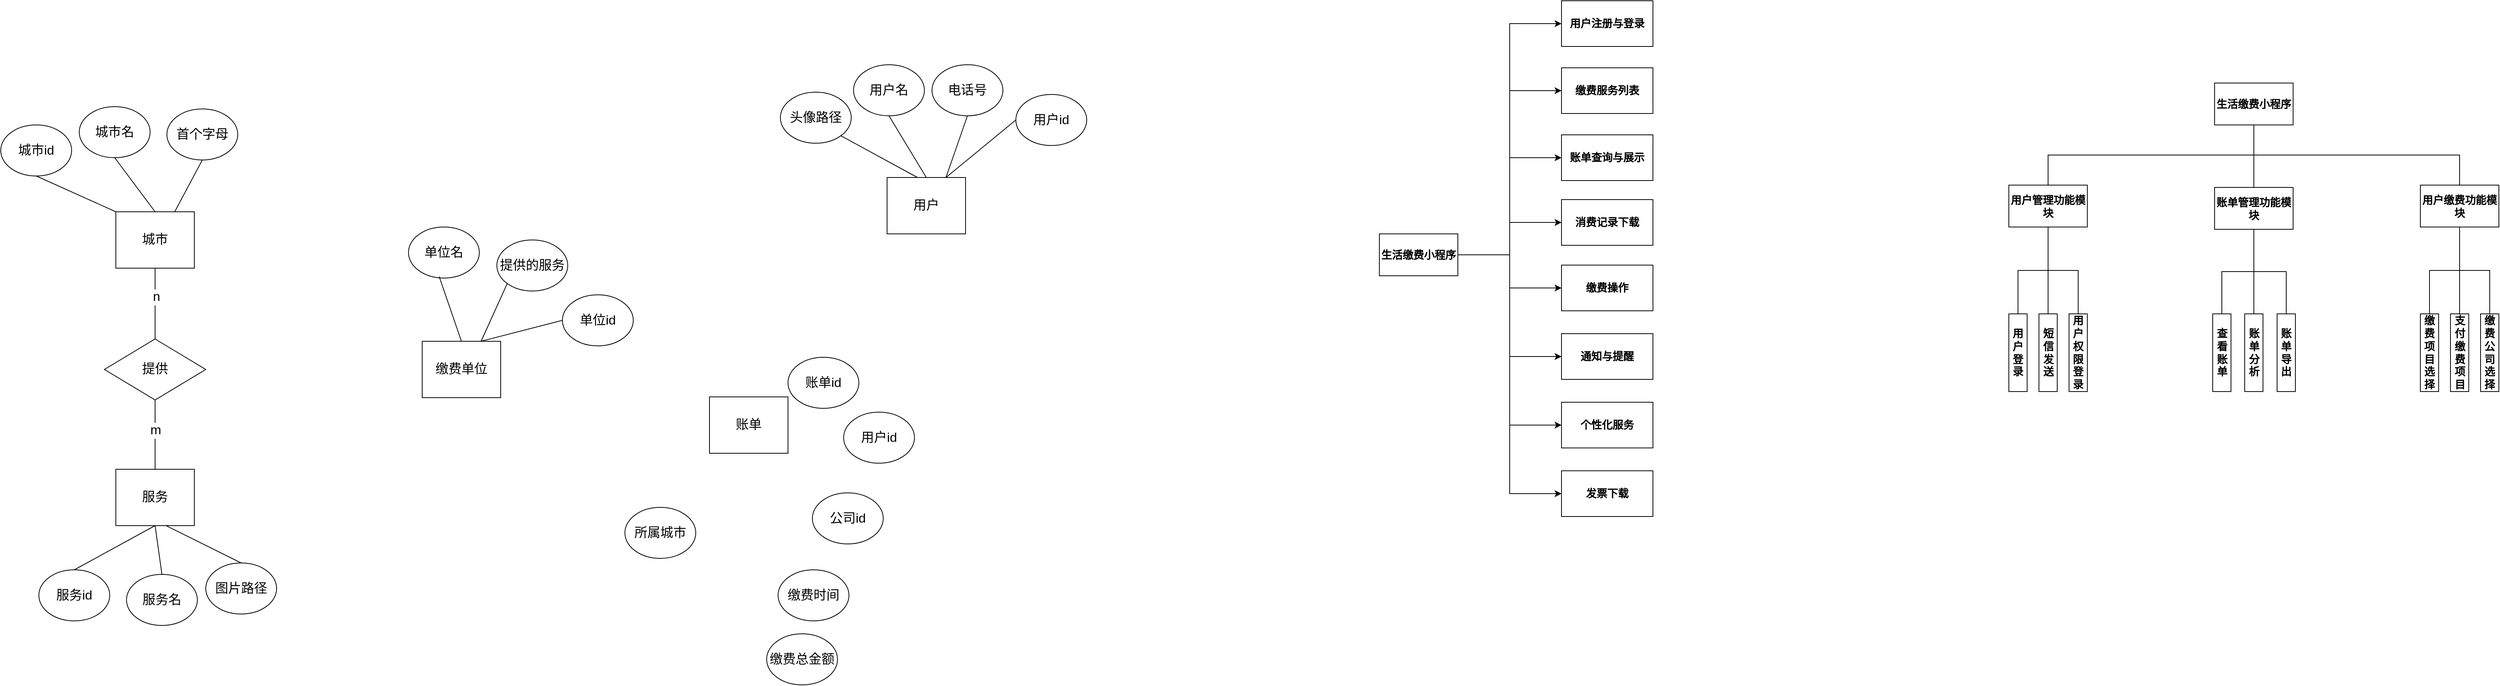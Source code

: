 <mxfile version="24.3.1" type="github">
  <diagram name="第 1 页" id="tUKBxdM7_xL5C1LiaCt_">
    <mxGraphModel dx="3901" dy="398" grid="0" gridSize="10" guides="1" tooltips="1" connect="1" arrows="1" fold="1" page="0" pageScale="1" pageWidth="827" pageHeight="1169" math="0" shadow="0">
      <root>
        <mxCell id="0" />
        <mxCell id="1" parent="0" />
        <mxCell id="L2CVsLjOSn7QCdIP_LNi-9" style="edgeStyle=orthogonalEdgeStyle;rounded=0;orthogonalLoop=1;jettySize=auto;html=1;entryX=0;entryY=0.5;entryDx=0;entryDy=0;" parent="1" source="L2CVsLjOSn7QCdIP_LNi-1" target="L2CVsLjOSn7QCdIP_LNi-2" edge="1">
          <mxGeometry relative="1" as="geometry" />
        </mxCell>
        <mxCell id="L2CVsLjOSn7QCdIP_LNi-10" style="edgeStyle=orthogonalEdgeStyle;rounded=0;orthogonalLoop=1;jettySize=auto;html=1;exitX=1;exitY=0.5;exitDx=0;exitDy=0;entryX=0;entryY=0.5;entryDx=0;entryDy=0;" parent="1" source="L2CVsLjOSn7QCdIP_LNi-1" target="L2CVsLjOSn7QCdIP_LNi-3" edge="1">
          <mxGeometry relative="1" as="geometry" />
        </mxCell>
        <mxCell id="L2CVsLjOSn7QCdIP_LNi-11" style="edgeStyle=orthogonalEdgeStyle;rounded=0;orthogonalLoop=1;jettySize=auto;html=1;exitX=1;exitY=0.5;exitDx=0;exitDy=0;entryX=0;entryY=0.5;entryDx=0;entryDy=0;" parent="1" source="L2CVsLjOSn7QCdIP_LNi-1" target="L2CVsLjOSn7QCdIP_LNi-4" edge="1">
          <mxGeometry relative="1" as="geometry" />
        </mxCell>
        <mxCell id="L2CVsLjOSn7QCdIP_LNi-12" style="edgeStyle=orthogonalEdgeStyle;rounded=0;orthogonalLoop=1;jettySize=auto;html=1;exitX=1;exitY=0.5;exitDx=0;exitDy=0;entryX=0;entryY=0.5;entryDx=0;entryDy=0;" parent="1" source="L2CVsLjOSn7QCdIP_LNi-1" target="L2CVsLjOSn7QCdIP_LNi-5" edge="1">
          <mxGeometry relative="1" as="geometry" />
        </mxCell>
        <mxCell id="L2CVsLjOSn7QCdIP_LNi-13" style="edgeStyle=orthogonalEdgeStyle;rounded=0;orthogonalLoop=1;jettySize=auto;html=1;exitX=1;exitY=0.5;exitDx=0;exitDy=0;entryX=0;entryY=0.5;entryDx=0;entryDy=0;" parent="1" source="L2CVsLjOSn7QCdIP_LNi-1" target="L2CVsLjOSn7QCdIP_LNi-6" edge="1">
          <mxGeometry relative="1" as="geometry" />
        </mxCell>
        <mxCell id="L2CVsLjOSn7QCdIP_LNi-14" style="edgeStyle=orthogonalEdgeStyle;rounded=0;orthogonalLoop=1;jettySize=auto;html=1;exitX=1;exitY=0.5;exitDx=0;exitDy=0;entryX=0;entryY=0.5;entryDx=0;entryDy=0;" parent="1" source="L2CVsLjOSn7QCdIP_LNi-1" target="L2CVsLjOSn7QCdIP_LNi-7" edge="1">
          <mxGeometry relative="1" as="geometry" />
        </mxCell>
        <mxCell id="L2CVsLjOSn7QCdIP_LNi-15" style="edgeStyle=orthogonalEdgeStyle;rounded=0;orthogonalLoop=1;jettySize=auto;html=1;exitX=1;exitY=0.5;exitDx=0;exitDy=0;entryX=0;entryY=0.5;entryDx=0;entryDy=0;" parent="1" source="L2CVsLjOSn7QCdIP_LNi-1" target="L2CVsLjOSn7QCdIP_LNi-8" edge="1">
          <mxGeometry relative="1" as="geometry" />
        </mxCell>
        <mxCell id="v-9v-QomNasKNrCwQyGU-2" style="edgeStyle=orthogonalEdgeStyle;rounded=0;orthogonalLoop=1;jettySize=auto;html=1;exitX=1;exitY=0.5;exitDx=0;exitDy=0;entryX=0;entryY=0.5;entryDx=0;entryDy=0;" parent="1" source="L2CVsLjOSn7QCdIP_LNi-1" target="v-9v-QomNasKNrCwQyGU-1" edge="1">
          <mxGeometry relative="1" as="geometry" />
        </mxCell>
        <mxCell id="L2CVsLjOSn7QCdIP_LNi-1" value="生活缴费小程序" style="rounded=0;whiteSpace=wrap;html=1;fontSize=14;fontStyle=1" parent="1" vertex="1">
          <mxGeometry x="-345" y="934" width="103" height="55" as="geometry" />
        </mxCell>
        <mxCell id="L2CVsLjOSn7QCdIP_LNi-2" value="&lt;p class=&quot;MsoNormal&quot; style=&quot;font-size: 14px;&quot;&gt;&lt;b style=&quot;font-size: 14px;&quot;&gt;&lt;font face=&quot;Segoe UI&quot; style=&quot;font-size: 14px;&quot;&gt;用户注册与登录&lt;/font&gt;&lt;/b&gt;&lt;/p&gt;" style="rounded=0;whiteSpace=wrap;html=1;fontSize=14;" parent="1" vertex="1">
          <mxGeometry x="-106" y="628" width="120" height="60" as="geometry" />
        </mxCell>
        <mxCell id="L2CVsLjOSn7QCdIP_LNi-3" value="&lt;p class=&quot;MsoNormal&quot; style=&quot;font-size: 14px;&quot;&gt;&lt;b style=&quot;font-size: 14px;&quot;&gt;缴费服务列表&lt;/b&gt;&lt;/p&gt;" style="rounded=0;whiteSpace=wrap;html=1;fontSize=14;" parent="1" vertex="1">
          <mxGeometry x="-106" y="716" width="120" height="60" as="geometry" />
        </mxCell>
        <mxCell id="L2CVsLjOSn7QCdIP_LNi-4" value="&lt;p class=&quot;MsoNormal&quot; style=&quot;font-size: 14px;&quot;&gt;&lt;b style=&quot;font-size: 14px;&quot;&gt;账单查询与展示&lt;/b&gt;&lt;/p&gt;" style="rounded=0;whiteSpace=wrap;html=1;fontSize=14;" parent="1" vertex="1">
          <mxGeometry x="-106" y="804" width="120" height="60" as="geometry" />
        </mxCell>
        <mxCell id="L2CVsLjOSn7QCdIP_LNi-5" value="&lt;p class=&quot;MsoNormal&quot; style=&quot;font-size: 14px;&quot;&gt;&lt;b style=&quot;font-size: 14px;&quot;&gt;&lt;font face=&quot;宋体&quot; style=&quot;font-size: 14px;&quot;&gt;消费记录下载&lt;/font&gt;&lt;/b&gt;&lt;/p&gt;" style="rounded=0;whiteSpace=wrap;html=1;fontSize=14;" parent="1" vertex="1">
          <mxGeometry x="-106" y="889" width="120" height="60" as="geometry" />
        </mxCell>
        <mxCell id="L2CVsLjOSn7QCdIP_LNi-6" value="&lt;p class=&quot;MsoNormal&quot; style=&quot;font-size: 14px;&quot;&gt;&lt;b style=&quot;font-size: 14px;&quot;&gt;缴费操作&lt;/b&gt;&lt;/p&gt;" style="rounded=0;whiteSpace=wrap;html=1;fontSize=14;" parent="1" vertex="1">
          <mxGeometry x="-106" y="975" width="120" height="60" as="geometry" />
        </mxCell>
        <mxCell id="L2CVsLjOSn7QCdIP_LNi-7" value="&lt;p class=&quot;MsoNormal&quot; style=&quot;font-size: 14px;&quot;&gt;&lt;b style=&quot;font-size: 14px;&quot;&gt;通知与提醒&lt;/b&gt;&lt;/p&gt;" style="rounded=0;whiteSpace=wrap;html=1;fontSize=14;" parent="1" vertex="1">
          <mxGeometry x="-106" y="1065" width="120" height="60" as="geometry" />
        </mxCell>
        <mxCell id="L2CVsLjOSn7QCdIP_LNi-8" value="&lt;p class=&quot;MsoNormal&quot; style=&quot;font-size: 14px;&quot;&gt;&lt;b style=&quot;font-size: 14px;&quot;&gt;个性化服务&lt;/b&gt;&lt;/p&gt;" style="rounded=0;whiteSpace=wrap;html=1;fontSize=14;" parent="1" vertex="1">
          <mxGeometry x="-106" y="1155" width="120" height="60" as="geometry" />
        </mxCell>
        <mxCell id="v-9v-QomNasKNrCwQyGU-1" value="&lt;p class=&quot;MsoNormal&quot; style=&quot;font-size: 14px;&quot;&gt;&lt;b&gt;发票下载&lt;/b&gt;&lt;/p&gt;" style="rounded=0;whiteSpace=wrap;html=1;fontSize=14;" parent="1" vertex="1">
          <mxGeometry x="-106" y="1245" width="120" height="60" as="geometry" />
        </mxCell>
        <mxCell id="68sZiEqwBh2bfW3YKWfS-41" style="edgeStyle=orthogonalEdgeStyle;rounded=0;orthogonalLoop=1;jettySize=auto;html=1;endArrow=none;endFill=0;" edge="1" parent="1" source="68sZiEqwBh2bfW3YKWfS-1" target="68sZiEqwBh2bfW3YKWfS-3">
          <mxGeometry relative="1" as="geometry" />
        </mxCell>
        <mxCell id="68sZiEqwBh2bfW3YKWfS-42" style="edgeStyle=orthogonalEdgeStyle;rounded=0;orthogonalLoop=1;jettySize=auto;html=1;exitX=0.5;exitY=1;exitDx=0;exitDy=0;endArrow=none;endFill=0;" edge="1" parent="1" source="68sZiEqwBh2bfW3YKWfS-1" target="68sZiEqwBh2bfW3YKWfS-2">
          <mxGeometry relative="1" as="geometry" />
        </mxCell>
        <mxCell id="68sZiEqwBh2bfW3YKWfS-43" style="edgeStyle=orthogonalEdgeStyle;rounded=0;orthogonalLoop=1;jettySize=auto;html=1;exitX=0.5;exitY=1;exitDx=0;exitDy=0;endArrow=none;endFill=0;" edge="1" parent="1" source="68sZiEqwBh2bfW3YKWfS-1" target="68sZiEqwBh2bfW3YKWfS-4">
          <mxGeometry relative="1" as="geometry" />
        </mxCell>
        <mxCell id="68sZiEqwBh2bfW3YKWfS-1" value="生活缴费小程序" style="rounded=0;whiteSpace=wrap;html=1;fontSize=14;fontStyle=1" vertex="1" parent="1">
          <mxGeometry x="751" y="736" width="103" height="55" as="geometry" />
        </mxCell>
        <mxCell id="68sZiEqwBh2bfW3YKWfS-45" style="edgeStyle=orthogonalEdgeStyle;rounded=0;orthogonalLoop=1;jettySize=auto;html=1;exitX=0.5;exitY=1;exitDx=0;exitDy=0;entryX=0.5;entryY=0;entryDx=0;entryDy=0;endArrow=none;endFill=0;" edge="1" parent="1" source="68sZiEqwBh2bfW3YKWfS-2" target="68sZiEqwBh2bfW3YKWfS-17">
          <mxGeometry relative="1" as="geometry" />
        </mxCell>
        <mxCell id="68sZiEqwBh2bfW3YKWfS-46" style="edgeStyle=orthogonalEdgeStyle;rounded=0;orthogonalLoop=1;jettySize=auto;html=1;exitX=0.5;exitY=1;exitDx=0;exitDy=0;entryX=0.5;entryY=0;entryDx=0;entryDy=0;endArrow=none;endFill=0;" edge="1" parent="1" source="68sZiEqwBh2bfW3YKWfS-2" target="68sZiEqwBh2bfW3YKWfS-24">
          <mxGeometry relative="1" as="geometry" />
        </mxCell>
        <mxCell id="68sZiEqwBh2bfW3YKWfS-47" style="edgeStyle=orthogonalEdgeStyle;rounded=0;orthogonalLoop=1;jettySize=auto;html=1;exitX=0.5;exitY=1;exitDx=0;exitDy=0;entryX=0.5;entryY=0;entryDx=0;entryDy=0;endArrow=none;endFill=0;" edge="1" parent="1" source="68sZiEqwBh2bfW3YKWfS-2" target="68sZiEqwBh2bfW3YKWfS-18">
          <mxGeometry relative="1" as="geometry" />
        </mxCell>
        <mxCell id="68sZiEqwBh2bfW3YKWfS-2" value="用户管理功能模块" style="rounded=0;whiteSpace=wrap;html=1;fontSize=14;fontStyle=1" vertex="1" parent="1">
          <mxGeometry x="481" y="870" width="103" height="55" as="geometry" />
        </mxCell>
        <mxCell id="68sZiEqwBh2bfW3YKWfS-48" style="edgeStyle=orthogonalEdgeStyle;rounded=0;orthogonalLoop=1;jettySize=auto;html=1;exitX=0.5;exitY=1;exitDx=0;exitDy=0;entryX=0.5;entryY=0;entryDx=0;entryDy=0;endArrow=none;endFill=0;" edge="1" parent="1" source="68sZiEqwBh2bfW3YKWfS-3" target="68sZiEqwBh2bfW3YKWfS-20">
          <mxGeometry relative="1" as="geometry" />
        </mxCell>
        <mxCell id="68sZiEqwBh2bfW3YKWfS-49" style="edgeStyle=orthogonalEdgeStyle;rounded=0;orthogonalLoop=1;jettySize=auto;html=1;exitX=0.5;exitY=1;exitDx=0;exitDy=0;entryX=0.5;entryY=0;entryDx=0;entryDy=0;endArrow=none;endFill=0;" edge="1" parent="1" source="68sZiEqwBh2bfW3YKWfS-3" target="68sZiEqwBh2bfW3YKWfS-19">
          <mxGeometry relative="1" as="geometry" />
        </mxCell>
        <mxCell id="68sZiEqwBh2bfW3YKWfS-50" style="edgeStyle=orthogonalEdgeStyle;rounded=0;orthogonalLoop=1;jettySize=auto;html=1;exitX=0.5;exitY=1;exitDx=0;exitDy=0;entryX=0.5;entryY=0;entryDx=0;entryDy=0;endArrow=none;endFill=0;" edge="1" parent="1" source="68sZiEqwBh2bfW3YKWfS-3" target="68sZiEqwBh2bfW3YKWfS-21">
          <mxGeometry relative="1" as="geometry" />
        </mxCell>
        <mxCell id="68sZiEqwBh2bfW3YKWfS-3" value="账单管理功能模块" style="rounded=0;whiteSpace=wrap;html=1;fontSize=14;fontStyle=1" vertex="1" parent="1">
          <mxGeometry x="751" y="873" width="103" height="55" as="geometry" />
        </mxCell>
        <mxCell id="68sZiEqwBh2bfW3YKWfS-52" style="edgeStyle=orthogonalEdgeStyle;rounded=0;orthogonalLoop=1;jettySize=auto;html=1;exitX=0.5;exitY=1;exitDx=0;exitDy=0;entryX=0.5;entryY=0;entryDx=0;entryDy=0;endArrow=none;endFill=0;" edge="1" parent="1" source="68sZiEqwBh2bfW3YKWfS-4" target="68sZiEqwBh2bfW3YKWfS-14">
          <mxGeometry relative="1" as="geometry" />
        </mxCell>
        <mxCell id="68sZiEqwBh2bfW3YKWfS-53" style="edgeStyle=orthogonalEdgeStyle;rounded=0;orthogonalLoop=1;jettySize=auto;html=1;exitX=0.5;exitY=1;exitDx=0;exitDy=0;entryX=0.5;entryY=0;entryDx=0;entryDy=0;endArrow=none;endFill=0;" edge="1" parent="1" source="68sZiEqwBh2bfW3YKWfS-4" target="68sZiEqwBh2bfW3YKWfS-12">
          <mxGeometry relative="1" as="geometry" />
        </mxCell>
        <mxCell id="68sZiEqwBh2bfW3YKWfS-54" style="edgeStyle=orthogonalEdgeStyle;rounded=0;orthogonalLoop=1;jettySize=auto;html=1;exitX=0.5;exitY=1;exitDx=0;exitDy=0;entryX=0.5;entryY=0;entryDx=0;entryDy=0;endArrow=none;endFill=0;" edge="1" parent="1" source="68sZiEqwBh2bfW3YKWfS-4" target="68sZiEqwBh2bfW3YKWfS-13">
          <mxGeometry relative="1" as="geometry" />
        </mxCell>
        <mxCell id="68sZiEqwBh2bfW3YKWfS-4" value="用户缴费功能模块" style="rounded=0;whiteSpace=wrap;html=1;fontSize=14;fontStyle=1" vertex="1" parent="1">
          <mxGeometry x="1021" y="870" width="103" height="55" as="geometry" />
        </mxCell>
        <mxCell id="68sZiEqwBh2bfW3YKWfS-12" value="缴费项目选择" style="rounded=0;whiteSpace=wrap;html=1;fontSize=14;fontStyle=1" vertex="1" parent="1">
          <mxGeometry x="1021" y="1039" width="24" height="102" as="geometry" />
        </mxCell>
        <mxCell id="68sZiEqwBh2bfW3YKWfS-13" value="缴费公司选择" style="rounded=0;whiteSpace=wrap;html=1;fontSize=14;fontStyle=1" vertex="1" parent="1">
          <mxGeometry x="1100" y="1039" width="24" height="102" as="geometry" />
        </mxCell>
        <mxCell id="68sZiEqwBh2bfW3YKWfS-14" value="支付缴费项目" style="rounded=0;whiteSpace=wrap;html=1;fontSize=14;fontStyle=1" vertex="1" parent="1">
          <mxGeometry x="1060.5" y="1039" width="24" height="102" as="geometry" />
        </mxCell>
        <mxCell id="68sZiEqwBh2bfW3YKWfS-17" value="用户登录" style="rounded=0;whiteSpace=wrap;html=1;fontSize=14;fontStyle=1" vertex="1" parent="1">
          <mxGeometry x="481" y="1039" width="24" height="102" as="geometry" />
        </mxCell>
        <mxCell id="68sZiEqwBh2bfW3YKWfS-18" value="用户权限登录" style="rounded=0;whiteSpace=wrap;html=1;fontSize=14;fontStyle=1" vertex="1" parent="1">
          <mxGeometry x="560" y="1039" width="24" height="102" as="geometry" />
        </mxCell>
        <mxCell id="68sZiEqwBh2bfW3YKWfS-19" value="查看账单" style="rounded=0;whiteSpace=wrap;html=1;fontSize=14;fontStyle=1" vertex="1" parent="1">
          <mxGeometry x="748.5" y="1039" width="24" height="102" as="geometry" />
        </mxCell>
        <mxCell id="68sZiEqwBh2bfW3YKWfS-20" value="账单分析" style="rounded=0;whiteSpace=wrap;html=1;fontSize=14;fontStyle=1" vertex="1" parent="1">
          <mxGeometry x="790.5" y="1039" width="24" height="102" as="geometry" />
        </mxCell>
        <mxCell id="68sZiEqwBh2bfW3YKWfS-21" value="账单导出" style="rounded=0;whiteSpace=wrap;html=1;fontSize=14;fontStyle=1" vertex="1" parent="1">
          <mxGeometry x="833" y="1039" width="24" height="102" as="geometry" />
        </mxCell>
        <mxCell id="68sZiEqwBh2bfW3YKWfS-24" value="短信发送" style="rounded=0;whiteSpace=wrap;html=1;fontSize=14;fontStyle=1" vertex="1" parent="1">
          <mxGeometry x="520.5" y="1039" width="24" height="102" as="geometry" />
        </mxCell>
        <mxCell id="68sZiEqwBh2bfW3YKWfS-88" style="edgeStyle=orthogonalEdgeStyle;rounded=0;orthogonalLoop=1;jettySize=auto;html=1;endArrow=none;endFill=0;" edge="1" parent="1" source="68sZiEqwBh2bfW3YKWfS-55" target="68sZiEqwBh2bfW3YKWfS-87">
          <mxGeometry relative="1" as="geometry" />
        </mxCell>
        <mxCell id="68sZiEqwBh2bfW3YKWfS-90" value="n" style="edgeLabel;html=1;align=center;verticalAlign=middle;resizable=0;points=[];fontSize=17;" vertex="1" connectable="0" parent="68sZiEqwBh2bfW3YKWfS-88">
          <mxGeometry x="-0.189" y="1" relative="1" as="geometry">
            <mxPoint as="offset" />
          </mxGeometry>
        </mxCell>
        <mxCell id="68sZiEqwBh2bfW3YKWfS-55" value="城市" style="rounded=0;whiteSpace=wrap;html=1;fontSize=17;" vertex="1" parent="1">
          <mxGeometry x="-2003" y="905" width="103" height="74" as="geometry" />
        </mxCell>
        <mxCell id="68sZiEqwBh2bfW3YKWfS-56" value="服务" style="rounded=0;whiteSpace=wrap;html=1;fontSize=17;" vertex="1" parent="1">
          <mxGeometry x="-2003" y="1243" width="103" height="74" as="geometry" />
        </mxCell>
        <mxCell id="68sZiEqwBh2bfW3YKWfS-57" value="缴费单位" style="rounded=0;whiteSpace=wrap;html=1;fontSize=17;" vertex="1" parent="1">
          <mxGeometry x="-1601" y="1075" width="103" height="74" as="geometry" />
        </mxCell>
        <mxCell id="68sZiEqwBh2bfW3YKWfS-58" value="用户" style="rounded=0;whiteSpace=wrap;html=1;fontSize=17;" vertex="1" parent="1">
          <mxGeometry x="-991" y="860" width="103" height="74" as="geometry" />
        </mxCell>
        <mxCell id="68sZiEqwBh2bfW3YKWfS-59" value="账单" style="rounded=0;whiteSpace=wrap;html=1;fontSize=17;" vertex="1" parent="1">
          <mxGeometry x="-1224" y="1148" width="103" height="74" as="geometry" />
        </mxCell>
        <mxCell id="68sZiEqwBh2bfW3YKWfS-60" value="城市id" style="ellipse;whiteSpace=wrap;html=1;fontSize=17;" vertex="1" parent="1">
          <mxGeometry x="-2154" y="791" width="93" height="67" as="geometry" />
        </mxCell>
        <mxCell id="68sZiEqwBh2bfW3YKWfS-61" value="城市名" style="ellipse;whiteSpace=wrap;html=1;fontSize=17;" vertex="1" parent="1">
          <mxGeometry x="-2051" y="767" width="93" height="67" as="geometry" />
        </mxCell>
        <mxCell id="68sZiEqwBh2bfW3YKWfS-62" value="服务id" style="ellipse;whiteSpace=wrap;html=1;fontSize=17;" vertex="1" parent="1">
          <mxGeometry x="-2104" y="1375" width="93" height="67" as="geometry" />
        </mxCell>
        <mxCell id="68sZiEqwBh2bfW3YKWfS-63" value="用户id" style="ellipse;whiteSpace=wrap;html=1;fontSize=17;" vertex="1" parent="1">
          <mxGeometry x="-822" y="751" width="93" height="67" as="geometry" />
        </mxCell>
        <mxCell id="68sZiEqwBh2bfW3YKWfS-64" value="所属城市" style="ellipse;whiteSpace=wrap;html=1;fontSize=17;" vertex="1" parent="1">
          <mxGeometry x="-1335" y="1293" width="93" height="67" as="geometry" />
        </mxCell>
        <mxCell id="68sZiEqwBh2bfW3YKWfS-65" value="账单id" style="ellipse;whiteSpace=wrap;html=1;fontSize=17;" vertex="1" parent="1">
          <mxGeometry x="-1121" y="1096" width="93" height="67" as="geometry" />
        </mxCell>
        <mxCell id="68sZiEqwBh2bfW3YKWfS-66" value="单位id" style="ellipse;whiteSpace=wrap;html=1;fontSize=17;" vertex="1" parent="1">
          <mxGeometry x="-1417" y="1014" width="93" height="67" as="geometry" />
        </mxCell>
        <mxCell id="68sZiEqwBh2bfW3YKWfS-67" value="首个字母" style="ellipse;whiteSpace=wrap;html=1;fontSize=17;" vertex="1" parent="1">
          <mxGeometry x="-1936" y="770" width="93" height="67" as="geometry" />
        </mxCell>
        <mxCell id="68sZiEqwBh2bfW3YKWfS-68" value="单位名" style="ellipse;whiteSpace=wrap;html=1;fontSize=17;" vertex="1" parent="1">
          <mxGeometry x="-1619" y="925" width="93" height="67" as="geometry" />
        </mxCell>
        <mxCell id="68sZiEqwBh2bfW3YKWfS-69" value="用户名" style="ellipse;whiteSpace=wrap;html=1;fontSize=17;" vertex="1" parent="1">
          <mxGeometry x="-1035" y="712" width="93" height="67" as="geometry" />
        </mxCell>
        <mxCell id="68sZiEqwBh2bfW3YKWfS-70" value="图片路径" style="ellipse;whiteSpace=wrap;html=1;fontSize=17;" vertex="1" parent="1">
          <mxGeometry x="-1885" y="1366" width="93" height="67" as="geometry" />
        </mxCell>
        <mxCell id="68sZiEqwBh2bfW3YKWfS-71" value="服务名" style="ellipse;whiteSpace=wrap;html=1;fontSize=17;" vertex="1" parent="1">
          <mxGeometry x="-1989" y="1381" width="93" height="67" as="geometry" />
        </mxCell>
        <mxCell id="68sZiEqwBh2bfW3YKWfS-72" value="电话号" style="ellipse;whiteSpace=wrap;html=1;fontSize=17;" vertex="1" parent="1">
          <mxGeometry x="-932" y="712" width="93" height="67" as="geometry" />
        </mxCell>
        <mxCell id="68sZiEqwBh2bfW3YKWfS-73" value="提供的服务" style="ellipse;whiteSpace=wrap;html=1;fontSize=17;" vertex="1" parent="1">
          <mxGeometry x="-1503" y="942" width="93" height="67" as="geometry" />
        </mxCell>
        <mxCell id="68sZiEqwBh2bfW3YKWfS-74" value="头像路径" style="ellipse;whiteSpace=wrap;html=1;fontSize=17;" vertex="1" parent="1">
          <mxGeometry x="-1131" y="748" width="93" height="67" as="geometry" />
        </mxCell>
        <mxCell id="68sZiEqwBh2bfW3YKWfS-79" value="用户id" style="ellipse;whiteSpace=wrap;html=1;fontSize=17;" vertex="1" parent="1">
          <mxGeometry x="-1048" y="1168" width="93" height="67" as="geometry" />
        </mxCell>
        <mxCell id="68sZiEqwBh2bfW3YKWfS-80" value="缴费时间" style="ellipse;whiteSpace=wrap;html=1;fontSize=17;" vertex="1" parent="1">
          <mxGeometry x="-1134" y="1375" width="93" height="67" as="geometry" />
        </mxCell>
        <mxCell id="68sZiEqwBh2bfW3YKWfS-81" value="公司id" style="ellipse;whiteSpace=wrap;html=1;fontSize=17;" vertex="1" parent="1">
          <mxGeometry x="-1089" y="1274" width="93" height="67" as="geometry" />
        </mxCell>
        <mxCell id="68sZiEqwBh2bfW3YKWfS-82" value="缴费总金额" style="ellipse;whiteSpace=wrap;html=1;fontSize=17;" vertex="1" parent="1">
          <mxGeometry x="-1149" y="1459" width="93" height="67" as="geometry" />
        </mxCell>
        <mxCell id="68sZiEqwBh2bfW3YKWfS-84" value="" style="endArrow=none;html=1;rounded=0;entryX=0.5;entryY=1;entryDx=0;entryDy=0;exitX=0;exitY=0;exitDx=0;exitDy=0;" edge="1" parent="1" source="68sZiEqwBh2bfW3YKWfS-55" target="68sZiEqwBh2bfW3YKWfS-60">
          <mxGeometry width="50" height="50" relative="1" as="geometry">
            <mxPoint x="-2105" y="1075" as="sourcePoint" />
            <mxPoint x="-2055" y="1025" as="targetPoint" />
          </mxGeometry>
        </mxCell>
        <mxCell id="68sZiEqwBh2bfW3YKWfS-85" value="" style="endArrow=none;html=1;rounded=0;entryX=0.5;entryY=1;entryDx=0;entryDy=0;exitX=0.5;exitY=0;exitDx=0;exitDy=0;" edge="1" parent="1" source="68sZiEqwBh2bfW3YKWfS-55" target="68sZiEqwBh2bfW3YKWfS-61">
          <mxGeometry width="50" height="50" relative="1" as="geometry">
            <mxPoint x="-1837" y="958" as="sourcePoint" />
            <mxPoint x="-1787" y="908" as="targetPoint" />
          </mxGeometry>
        </mxCell>
        <mxCell id="68sZiEqwBh2bfW3YKWfS-86" value="" style="endArrow=none;html=1;rounded=0;entryX=0.5;entryY=1;entryDx=0;entryDy=0;exitX=0.75;exitY=0;exitDx=0;exitDy=0;" edge="1" parent="1" source="68sZiEqwBh2bfW3YKWfS-55" target="68sZiEqwBh2bfW3YKWfS-67">
          <mxGeometry width="50" height="50" relative="1" as="geometry">
            <mxPoint x="-1493" y="1012" as="sourcePoint" />
            <mxPoint x="-1443" y="962" as="targetPoint" />
          </mxGeometry>
        </mxCell>
        <mxCell id="68sZiEqwBh2bfW3YKWfS-89" style="edgeStyle=orthogonalEdgeStyle;rounded=0;orthogonalLoop=1;jettySize=auto;html=1;exitX=0.5;exitY=1;exitDx=0;exitDy=0;endArrow=none;endFill=0;" edge="1" parent="1" source="68sZiEqwBh2bfW3YKWfS-87" target="68sZiEqwBh2bfW3YKWfS-56">
          <mxGeometry relative="1" as="geometry" />
        </mxCell>
        <mxCell id="68sZiEqwBh2bfW3YKWfS-91" value="m" style="edgeLabel;html=1;align=center;verticalAlign=middle;resizable=0;points=[];fontSize=17;" vertex="1" connectable="0" parent="68sZiEqwBh2bfW3YKWfS-89">
          <mxGeometry x="-0.109" relative="1" as="geometry">
            <mxPoint y="-1" as="offset" />
          </mxGeometry>
        </mxCell>
        <mxCell id="68sZiEqwBh2bfW3YKWfS-87" value="提供" style="rhombus;whiteSpace=wrap;html=1;fontSize=17;" vertex="1" parent="1">
          <mxGeometry x="-2018" y="1072" width="133" height="80" as="geometry" />
        </mxCell>
        <mxCell id="68sZiEqwBh2bfW3YKWfS-92" value="" style="endArrow=none;html=1;rounded=0;entryX=0.5;entryY=1;entryDx=0;entryDy=0;exitX=0.5;exitY=0;exitDx=0;exitDy=0;" edge="1" parent="1" source="68sZiEqwBh2bfW3YKWfS-62" target="68sZiEqwBh2bfW3YKWfS-56">
          <mxGeometry width="50" height="50" relative="1" as="geometry">
            <mxPoint x="-2178" y="1344" as="sourcePoint" />
            <mxPoint x="-2128" y="1294" as="targetPoint" />
          </mxGeometry>
        </mxCell>
        <mxCell id="68sZiEqwBh2bfW3YKWfS-93" value="" style="endArrow=none;html=1;rounded=0;entryX=0.5;entryY=1;entryDx=0;entryDy=0;exitX=0.5;exitY=0;exitDx=0;exitDy=0;" edge="1" parent="1" source="68sZiEqwBh2bfW3YKWfS-71" target="68sZiEqwBh2bfW3YKWfS-56">
          <mxGeometry width="50" height="50" relative="1" as="geometry">
            <mxPoint x="-1978" y="1580" as="sourcePoint" />
            <mxPoint x="-1928" y="1530" as="targetPoint" />
          </mxGeometry>
        </mxCell>
        <mxCell id="68sZiEqwBh2bfW3YKWfS-94" value="" style="endArrow=none;html=1;rounded=0;entryX=0.633;entryY=0.996;entryDx=0;entryDy=0;entryPerimeter=0;exitX=0.5;exitY=0;exitDx=0;exitDy=0;" edge="1" parent="1" source="68sZiEqwBh2bfW3YKWfS-70" target="68sZiEqwBh2bfW3YKWfS-56">
          <mxGeometry width="50" height="50" relative="1" as="geometry">
            <mxPoint x="-1827" y="1379" as="sourcePoint" />
            <mxPoint x="-1777" y="1329" as="targetPoint" />
          </mxGeometry>
        </mxCell>
        <mxCell id="68sZiEqwBh2bfW3YKWfS-95" value="" style="endArrow=none;html=1;rounded=0;entryX=1;entryY=1;entryDx=0;entryDy=0;exitX=0.388;exitY=0;exitDx=0;exitDy=0;exitPerimeter=0;" edge="1" parent="1" source="68sZiEqwBh2bfW3YKWfS-58" target="68sZiEqwBh2bfW3YKWfS-74">
          <mxGeometry width="50" height="50" relative="1" as="geometry">
            <mxPoint x="-1106" y="971" as="sourcePoint" />
            <mxPoint x="-1056" y="921" as="targetPoint" />
          </mxGeometry>
        </mxCell>
        <mxCell id="68sZiEqwBh2bfW3YKWfS-96" value="" style="endArrow=none;html=1;rounded=0;entryX=0.5;entryY=1;entryDx=0;entryDy=0;exitX=0.5;exitY=0;exitDx=0;exitDy=0;" edge="1" parent="1" source="68sZiEqwBh2bfW3YKWfS-58" target="68sZiEqwBh2bfW3YKWfS-69">
          <mxGeometry width="50" height="50" relative="1" as="geometry">
            <mxPoint x="-1052" y="1068" as="sourcePoint" />
            <mxPoint x="-1002" y="1018" as="targetPoint" />
          </mxGeometry>
        </mxCell>
        <mxCell id="68sZiEqwBh2bfW3YKWfS-97" value="" style="endArrow=none;html=1;rounded=0;entryX=0.5;entryY=1;entryDx=0;entryDy=0;exitX=0.75;exitY=0;exitDx=0;exitDy=0;" edge="1" parent="1" source="68sZiEqwBh2bfW3YKWfS-58" target="68sZiEqwBh2bfW3YKWfS-72">
          <mxGeometry width="50" height="50" relative="1" as="geometry">
            <mxPoint x="-959" y="1042" as="sourcePoint" />
            <mxPoint x="-909" y="992" as="targetPoint" />
          </mxGeometry>
        </mxCell>
        <mxCell id="68sZiEqwBh2bfW3YKWfS-98" value="" style="endArrow=none;html=1;rounded=0;entryX=0;entryY=0.5;entryDx=0;entryDy=0;exitX=0.75;exitY=0;exitDx=0;exitDy=0;" edge="1" parent="1" source="68sZiEqwBh2bfW3YKWfS-58" target="68sZiEqwBh2bfW3YKWfS-63">
          <mxGeometry width="50" height="50" relative="1" as="geometry">
            <mxPoint x="-908" y="1027" as="sourcePoint" />
            <mxPoint x="-858" y="977" as="targetPoint" />
          </mxGeometry>
        </mxCell>
        <mxCell id="68sZiEqwBh2bfW3YKWfS-99" value="" style="endArrow=none;html=1;rounded=0;entryX=0.433;entryY=0.97;entryDx=0;entryDy=0;entryPerimeter=0;exitX=0.5;exitY=0;exitDx=0;exitDy=0;" edge="1" parent="1" source="68sZiEqwBh2bfW3YKWfS-57" target="68sZiEqwBh2bfW3YKWfS-68">
          <mxGeometry width="50" height="50" relative="1" as="geometry">
            <mxPoint x="-1553" y="1061" as="sourcePoint" />
            <mxPoint x="-1503" y="1011" as="targetPoint" />
          </mxGeometry>
        </mxCell>
        <mxCell id="68sZiEqwBh2bfW3YKWfS-100" value="" style="endArrow=none;html=1;rounded=0;entryX=0;entryY=1;entryDx=0;entryDy=0;exitX=0.75;exitY=0;exitDx=0;exitDy=0;" edge="1" parent="1" source="68sZiEqwBh2bfW3YKWfS-57" target="68sZiEqwBh2bfW3YKWfS-73">
          <mxGeometry width="50" height="50" relative="1" as="geometry">
            <mxPoint x="-1639" y="1326" as="sourcePoint" />
            <mxPoint x="-1589" y="1276" as="targetPoint" />
          </mxGeometry>
        </mxCell>
        <mxCell id="68sZiEqwBh2bfW3YKWfS-101" value="" style="endArrow=none;html=1;rounded=0;entryX=0;entryY=0.5;entryDx=0;entryDy=0;exitX=0.75;exitY=0;exitDx=0;exitDy=0;" edge="1" parent="1" source="68sZiEqwBh2bfW3YKWfS-57" target="68sZiEqwBh2bfW3YKWfS-66">
          <mxGeometry width="50" height="50" relative="1" as="geometry">
            <mxPoint x="-1486" y="1263" as="sourcePoint" />
            <mxPoint x="-1436" y="1213" as="targetPoint" />
          </mxGeometry>
        </mxCell>
      </root>
    </mxGraphModel>
  </diagram>
</mxfile>
